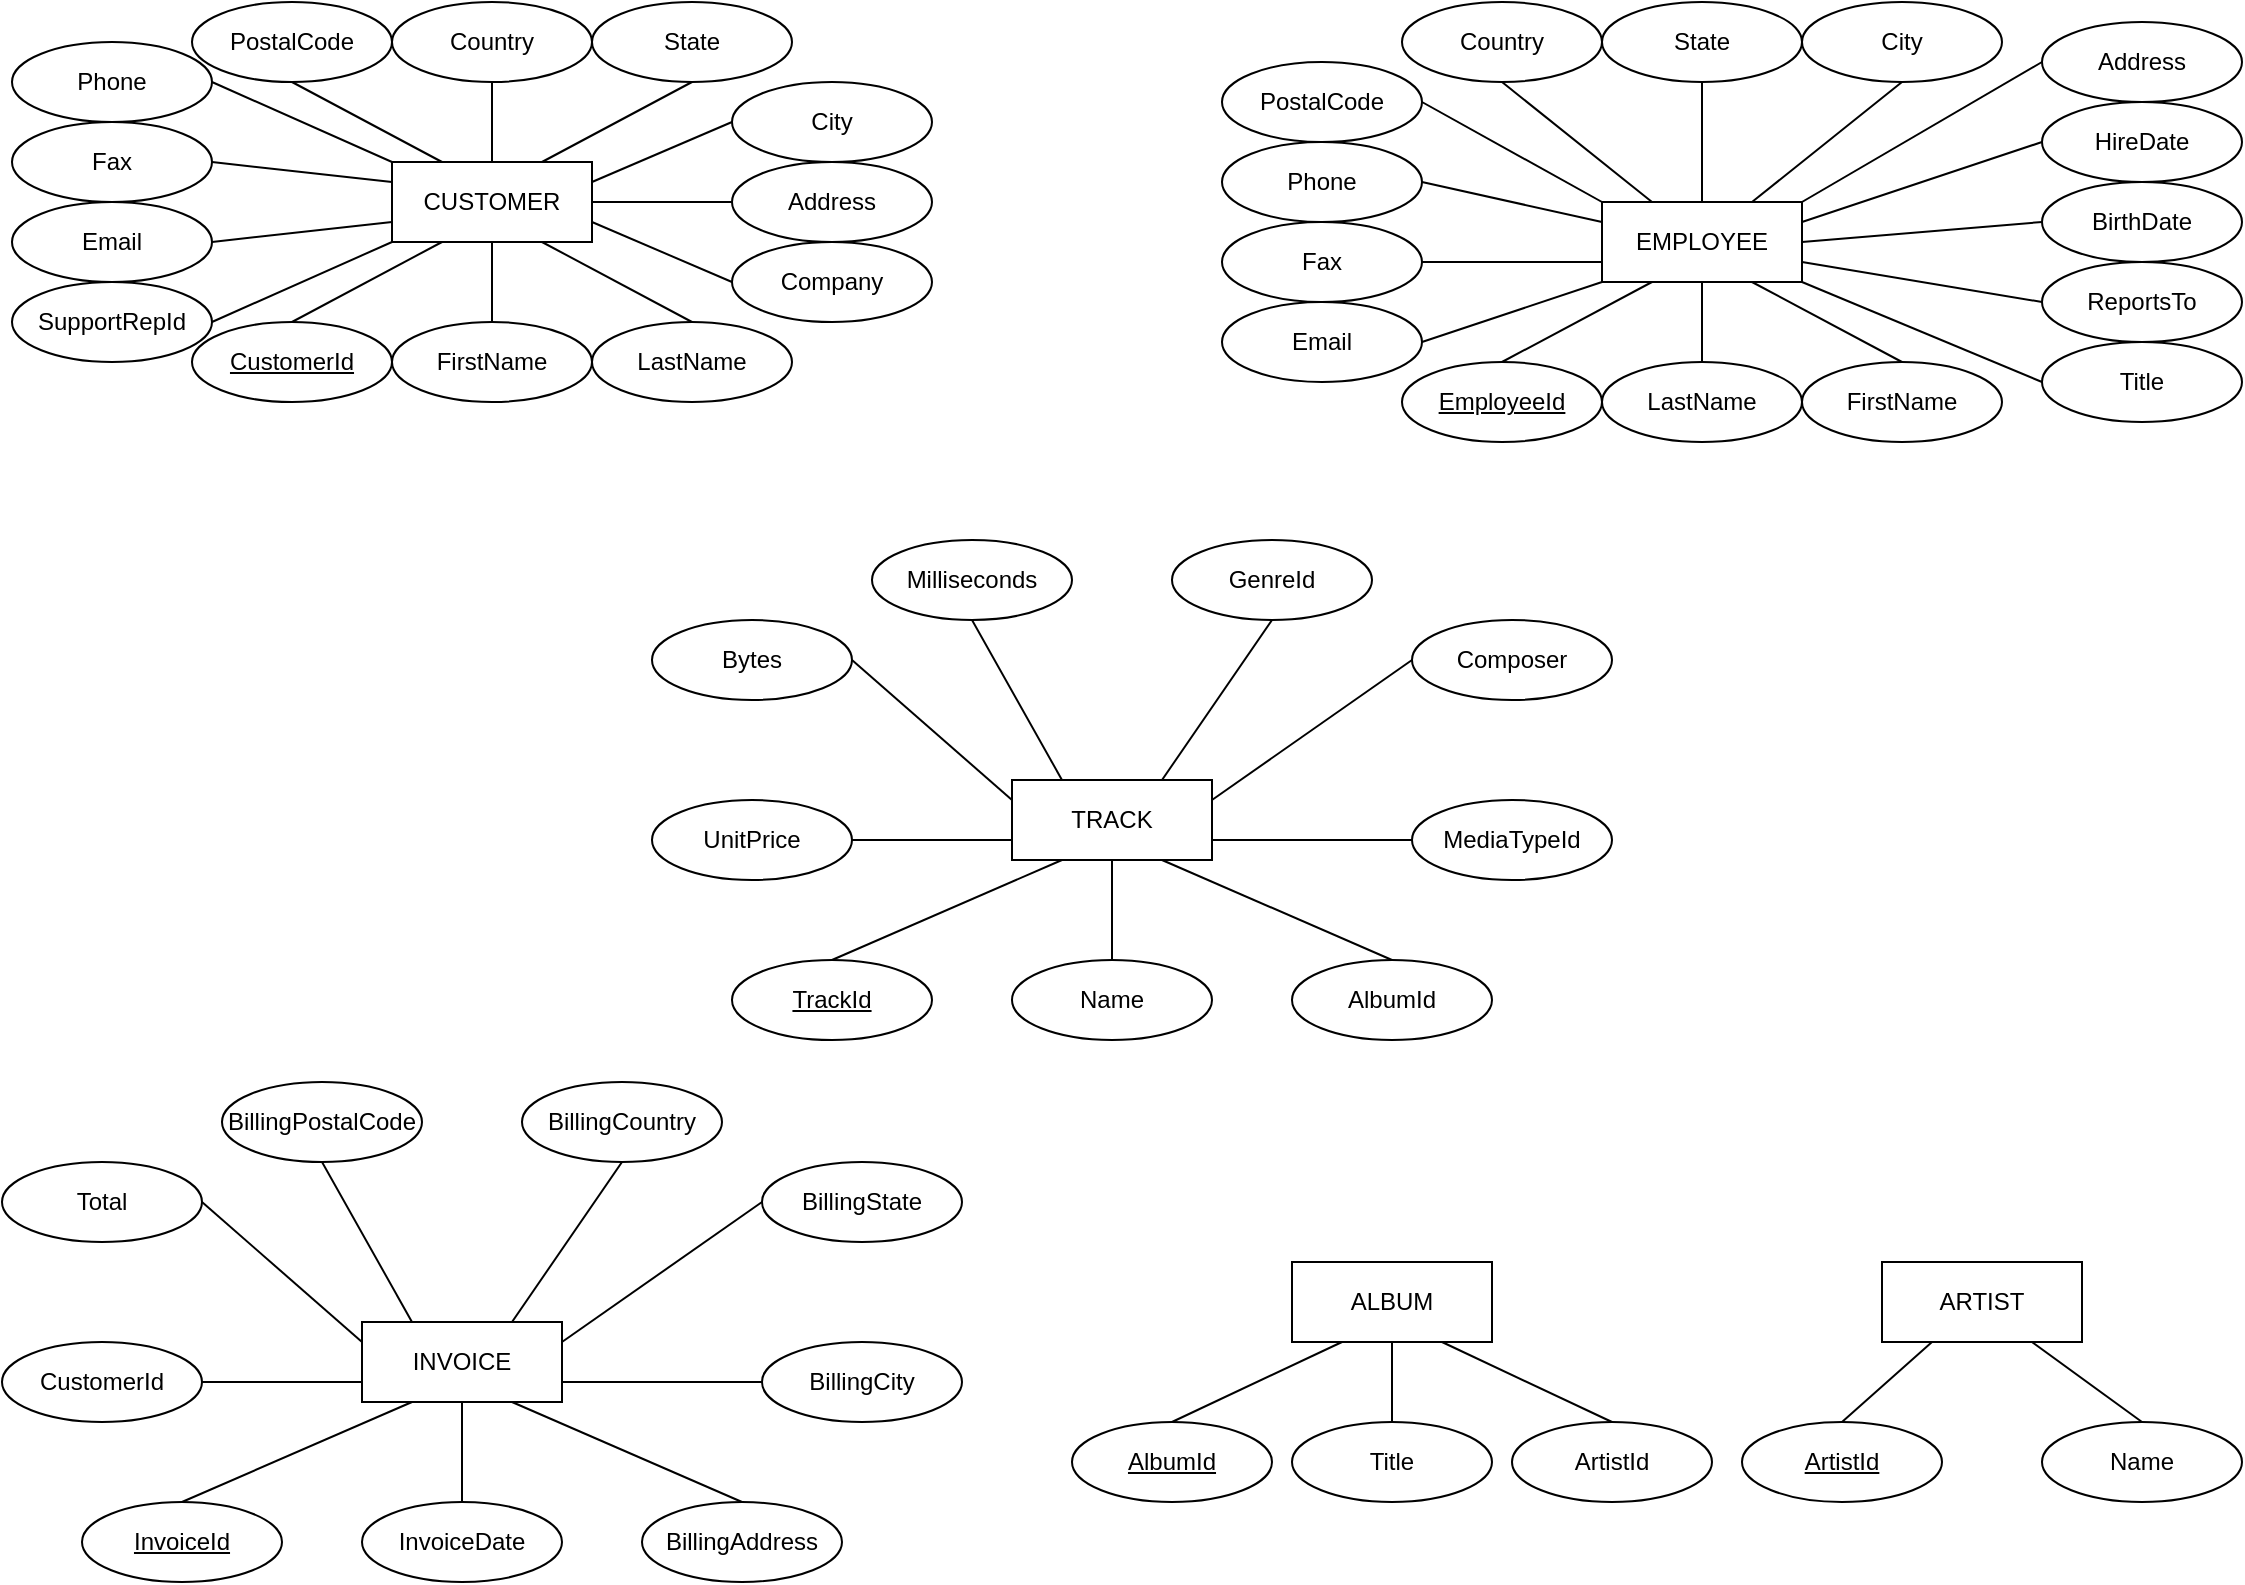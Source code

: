 <mxfile version="26.0.9">
  <diagram name="第 1 页" id="H6SDxL65d7HfA8_Dshjm">
    <mxGraphModel dx="1434" dy="854" grid="1" gridSize="10" guides="1" tooltips="1" connect="1" arrows="1" fold="1" page="1" pageScale="1" pageWidth="1169" pageHeight="827" math="0" shadow="0">
      <root>
        <mxCell id="0" />
        <mxCell id="1" parent="0" />
        <mxCell id="Cuiy6yaqhkZlzU2exh9V-1" value="ARTIST" style="whiteSpace=wrap;html=1;align=center;" vertex="1" parent="1">
          <mxGeometry x="960" y="650" width="100" height="40" as="geometry" />
        </mxCell>
        <mxCell id="Cuiy6yaqhkZlzU2exh9V-3" value="&lt;u&gt;ArtistId&lt;/u&gt;" style="ellipse;whiteSpace=wrap;html=1;align=center;" vertex="1" parent="1">
          <mxGeometry x="890" y="730" width="100" height="40" as="geometry" />
        </mxCell>
        <mxCell id="Cuiy6yaqhkZlzU2exh9V-4" value="Name" style="ellipse;whiteSpace=wrap;html=1;align=center;" vertex="1" parent="1">
          <mxGeometry x="1040" y="730" width="100" height="40" as="geometry" />
        </mxCell>
        <mxCell id="Cuiy6yaqhkZlzU2exh9V-5" value="" style="endArrow=none;html=1;rounded=0;exitX=0.5;exitY=0;exitDx=0;exitDy=0;entryX=0.25;entryY=1;entryDx=0;entryDy=0;" edge="1" parent="1" source="Cuiy6yaqhkZlzU2exh9V-3" target="Cuiy6yaqhkZlzU2exh9V-1">
          <mxGeometry width="50" height="50" relative="1" as="geometry">
            <mxPoint x="1390" y="700" as="sourcePoint" />
            <mxPoint x="1440" y="650" as="targetPoint" />
          </mxGeometry>
        </mxCell>
        <mxCell id="Cuiy6yaqhkZlzU2exh9V-6" value="" style="endArrow=none;html=1;rounded=0;exitX=0.5;exitY=0;exitDx=0;exitDy=0;entryX=0.75;entryY=1;entryDx=0;entryDy=0;" edge="1" parent="1" source="Cuiy6yaqhkZlzU2exh9V-4" target="Cuiy6yaqhkZlzU2exh9V-1">
          <mxGeometry width="50" height="50" relative="1" as="geometry">
            <mxPoint x="950" y="740" as="sourcePoint" />
            <mxPoint x="1005" y="680" as="targetPoint" />
          </mxGeometry>
        </mxCell>
        <mxCell id="Cuiy6yaqhkZlzU2exh9V-7" value="ALBUM" style="whiteSpace=wrap;html=1;align=center;" vertex="1" parent="1">
          <mxGeometry x="665" y="650" width="100" height="40" as="geometry" />
        </mxCell>
        <mxCell id="Cuiy6yaqhkZlzU2exh9V-8" value="&lt;u&gt;AlbumId&lt;/u&gt;" style="ellipse;whiteSpace=wrap;html=1;align=center;" vertex="1" parent="1">
          <mxGeometry x="555" y="730" width="100" height="40" as="geometry" />
        </mxCell>
        <mxCell id="Cuiy6yaqhkZlzU2exh9V-9" value="Title" style="ellipse;whiteSpace=wrap;html=1;align=center;" vertex="1" parent="1">
          <mxGeometry x="665" y="730" width="100" height="40" as="geometry" />
        </mxCell>
        <mxCell id="Cuiy6yaqhkZlzU2exh9V-10" value="" style="endArrow=none;html=1;rounded=0;exitX=0.5;exitY=0;exitDx=0;exitDy=0;entryX=0.25;entryY=1;entryDx=0;entryDy=0;" edge="1" parent="1" source="Cuiy6yaqhkZlzU2exh9V-8" target="Cuiy6yaqhkZlzU2exh9V-7">
          <mxGeometry width="50" height="50" relative="1" as="geometry">
            <mxPoint x="1095" y="700" as="sourcePoint" />
            <mxPoint x="1145" y="650" as="targetPoint" />
          </mxGeometry>
        </mxCell>
        <mxCell id="Cuiy6yaqhkZlzU2exh9V-11" value="" style="endArrow=none;html=1;rounded=0;exitX=0.5;exitY=0;exitDx=0;exitDy=0;entryX=0.5;entryY=1;entryDx=0;entryDy=0;" edge="1" parent="1" source="Cuiy6yaqhkZlzU2exh9V-9" target="Cuiy6yaqhkZlzU2exh9V-7">
          <mxGeometry width="50" height="50" relative="1" as="geometry">
            <mxPoint x="655" y="740" as="sourcePoint" />
            <mxPoint x="710" y="680" as="targetPoint" />
          </mxGeometry>
        </mxCell>
        <mxCell id="Cuiy6yaqhkZlzU2exh9V-12" value="ArtistId" style="ellipse;whiteSpace=wrap;html=1;align=center;" vertex="1" parent="1">
          <mxGeometry x="775" y="730" width="100" height="40" as="geometry" />
        </mxCell>
        <mxCell id="Cuiy6yaqhkZlzU2exh9V-13" value="" style="endArrow=none;html=1;rounded=0;exitX=0.5;exitY=0;exitDx=0;exitDy=0;entryX=0.75;entryY=1;entryDx=0;entryDy=0;" edge="1" parent="1" source="Cuiy6yaqhkZlzU2exh9V-12" target="Cuiy6yaqhkZlzU2exh9V-7">
          <mxGeometry width="50" height="50" relative="1" as="geometry">
            <mxPoint x="575" y="740" as="sourcePoint" />
            <mxPoint x="700" y="700" as="targetPoint" />
          </mxGeometry>
        </mxCell>
        <mxCell id="Cuiy6yaqhkZlzU2exh9V-14" value="TRACK" style="whiteSpace=wrap;html=1;align=center;" vertex="1" parent="1">
          <mxGeometry x="525" y="409" width="100" height="40" as="geometry" />
        </mxCell>
        <mxCell id="Cuiy6yaqhkZlzU2exh9V-15" value="&lt;u&gt;TrackId&lt;/u&gt;" style="ellipse;whiteSpace=wrap;html=1;align=center;" vertex="1" parent="1">
          <mxGeometry x="385" y="499" width="100" height="40" as="geometry" />
        </mxCell>
        <mxCell id="Cuiy6yaqhkZlzU2exh9V-16" value="Name" style="ellipse;whiteSpace=wrap;html=1;align=center;" vertex="1" parent="1">
          <mxGeometry x="525" y="499" width="100" height="40" as="geometry" />
        </mxCell>
        <mxCell id="Cuiy6yaqhkZlzU2exh9V-17" value="" style="endArrow=none;html=1;rounded=0;exitX=0.5;exitY=0;exitDx=0;exitDy=0;entryX=0.25;entryY=1;entryDx=0;entryDy=0;" edge="1" parent="1" source="Cuiy6yaqhkZlzU2exh9V-15" target="Cuiy6yaqhkZlzU2exh9V-14">
          <mxGeometry width="50" height="50" relative="1" as="geometry">
            <mxPoint x="745" y="469" as="sourcePoint" />
            <mxPoint x="795" y="419" as="targetPoint" />
          </mxGeometry>
        </mxCell>
        <mxCell id="Cuiy6yaqhkZlzU2exh9V-18" value="" style="endArrow=none;html=1;rounded=0;exitX=0.5;exitY=0;exitDx=0;exitDy=0;entryX=0.5;entryY=1;entryDx=0;entryDy=0;" edge="1" parent="1" source="Cuiy6yaqhkZlzU2exh9V-16" target="Cuiy6yaqhkZlzU2exh9V-14">
          <mxGeometry width="50" height="50" relative="1" as="geometry">
            <mxPoint x="305" y="509" as="sourcePoint" />
            <mxPoint x="360" y="449" as="targetPoint" />
          </mxGeometry>
        </mxCell>
        <mxCell id="Cuiy6yaqhkZlzU2exh9V-19" value="AlbumId" style="ellipse;whiteSpace=wrap;html=1;align=center;" vertex="1" parent="1">
          <mxGeometry x="665" y="499" width="100" height="40" as="geometry" />
        </mxCell>
        <mxCell id="Cuiy6yaqhkZlzU2exh9V-20" value="" style="endArrow=none;html=1;rounded=0;exitX=0.5;exitY=0;exitDx=0;exitDy=0;entryX=0.75;entryY=1;entryDx=0;entryDy=0;" edge="1" parent="1" source="Cuiy6yaqhkZlzU2exh9V-19" target="Cuiy6yaqhkZlzU2exh9V-14">
          <mxGeometry width="50" height="50" relative="1" as="geometry">
            <mxPoint x="225" y="509" as="sourcePoint" />
            <mxPoint x="350" y="469" as="targetPoint" />
          </mxGeometry>
        </mxCell>
        <mxCell id="Cuiy6yaqhkZlzU2exh9V-21" value="MediaTypeId" style="ellipse;whiteSpace=wrap;html=1;align=center;" vertex="1" parent="1">
          <mxGeometry x="725" y="419" width="100" height="40" as="geometry" />
        </mxCell>
        <mxCell id="Cuiy6yaqhkZlzU2exh9V-22" value="GenreId" style="ellipse;whiteSpace=wrap;html=1;align=center;" vertex="1" parent="1">
          <mxGeometry x="605" y="289" width="100" height="40" as="geometry" />
        </mxCell>
        <mxCell id="Cuiy6yaqhkZlzU2exh9V-23" value="Composer" style="ellipse;whiteSpace=wrap;html=1;align=center;" vertex="1" parent="1">
          <mxGeometry x="725" y="329" width="100" height="40" as="geometry" />
        </mxCell>
        <mxCell id="Cuiy6yaqhkZlzU2exh9V-24" value="Milliseconds" style="ellipse;whiteSpace=wrap;html=1;align=center;" vertex="1" parent="1">
          <mxGeometry x="455" y="289" width="100" height="40" as="geometry" />
        </mxCell>
        <mxCell id="Cuiy6yaqhkZlzU2exh9V-25" value="Bytes" style="ellipse;whiteSpace=wrap;html=1;align=center;" vertex="1" parent="1">
          <mxGeometry x="345" y="329" width="100" height="40" as="geometry" />
        </mxCell>
        <mxCell id="Cuiy6yaqhkZlzU2exh9V-26" value="UnitPrice" style="ellipse;whiteSpace=wrap;html=1;align=center;" vertex="1" parent="1">
          <mxGeometry x="345" y="419" width="100" height="40" as="geometry" />
        </mxCell>
        <mxCell id="Cuiy6yaqhkZlzU2exh9V-27" value="" style="endArrow=none;html=1;rounded=0;exitX=1;exitY=0.5;exitDx=0;exitDy=0;entryX=0;entryY=0.75;entryDx=0;entryDy=0;" edge="1" parent="1" source="Cuiy6yaqhkZlzU2exh9V-26" target="Cuiy6yaqhkZlzU2exh9V-14">
          <mxGeometry width="50" height="50" relative="1" as="geometry">
            <mxPoint x="445" y="509" as="sourcePoint" />
            <mxPoint x="560" y="459" as="targetPoint" />
          </mxGeometry>
        </mxCell>
        <mxCell id="Cuiy6yaqhkZlzU2exh9V-28" value="" style="endArrow=none;html=1;rounded=0;exitX=0;exitY=0.25;exitDx=0;exitDy=0;entryX=1;entryY=0.5;entryDx=0;entryDy=0;" edge="1" parent="1" source="Cuiy6yaqhkZlzU2exh9V-14" target="Cuiy6yaqhkZlzU2exh9V-25">
          <mxGeometry width="50" height="50" relative="1" as="geometry">
            <mxPoint x="455" y="519" as="sourcePoint" />
            <mxPoint x="570" y="469" as="targetPoint" />
          </mxGeometry>
        </mxCell>
        <mxCell id="Cuiy6yaqhkZlzU2exh9V-29" value="" style="endArrow=none;html=1;rounded=0;exitX=0.25;exitY=0;exitDx=0;exitDy=0;entryX=0.5;entryY=1;entryDx=0;entryDy=0;" edge="1" parent="1" source="Cuiy6yaqhkZlzU2exh9V-14" target="Cuiy6yaqhkZlzU2exh9V-24">
          <mxGeometry width="50" height="50" relative="1" as="geometry">
            <mxPoint x="465" y="529" as="sourcePoint" />
            <mxPoint x="580" y="479" as="targetPoint" />
          </mxGeometry>
        </mxCell>
        <mxCell id="Cuiy6yaqhkZlzU2exh9V-30" value="" style="endArrow=none;html=1;rounded=0;entryX=0.5;entryY=1;entryDx=0;entryDy=0;exitX=0.75;exitY=0;exitDx=0;exitDy=0;" edge="1" parent="1" source="Cuiy6yaqhkZlzU2exh9V-14" target="Cuiy6yaqhkZlzU2exh9V-22">
          <mxGeometry width="50" height="50" relative="1" as="geometry">
            <mxPoint x="475" y="539" as="sourcePoint" />
            <mxPoint x="590" y="489" as="targetPoint" />
          </mxGeometry>
        </mxCell>
        <mxCell id="Cuiy6yaqhkZlzU2exh9V-31" value="" style="endArrow=none;html=1;rounded=0;exitX=1;exitY=0.25;exitDx=0;exitDy=0;entryX=0;entryY=0.5;entryDx=0;entryDy=0;" edge="1" parent="1" source="Cuiy6yaqhkZlzU2exh9V-14" target="Cuiy6yaqhkZlzU2exh9V-23">
          <mxGeometry width="50" height="50" relative="1" as="geometry">
            <mxPoint x="485" y="549" as="sourcePoint" />
            <mxPoint x="600" y="499" as="targetPoint" />
          </mxGeometry>
        </mxCell>
        <mxCell id="Cuiy6yaqhkZlzU2exh9V-32" value="" style="endArrow=none;html=1;rounded=0;exitX=1;exitY=0.75;exitDx=0;exitDy=0;entryX=0;entryY=0.5;entryDx=0;entryDy=0;" edge="1" parent="1" source="Cuiy6yaqhkZlzU2exh9V-14" target="Cuiy6yaqhkZlzU2exh9V-21">
          <mxGeometry width="50" height="50" relative="1" as="geometry">
            <mxPoint x="495" y="559" as="sourcePoint" />
            <mxPoint x="610" y="509" as="targetPoint" />
          </mxGeometry>
        </mxCell>
        <mxCell id="Cuiy6yaqhkZlzU2exh9V-33" value="CUSTOMER" style="whiteSpace=wrap;html=1;align=center;" vertex="1" parent="1">
          <mxGeometry x="215" y="100" width="100" height="40" as="geometry" />
        </mxCell>
        <mxCell id="Cuiy6yaqhkZlzU2exh9V-34" value="&lt;u&gt;CustomerId&lt;/u&gt;" style="ellipse;whiteSpace=wrap;html=1;align=center;" vertex="1" parent="1">
          <mxGeometry x="115" y="180" width="100" height="40" as="geometry" />
        </mxCell>
        <mxCell id="Cuiy6yaqhkZlzU2exh9V-35" value="FirstName" style="ellipse;whiteSpace=wrap;html=1;align=center;" vertex="1" parent="1">
          <mxGeometry x="215" y="180" width="100" height="40" as="geometry" />
        </mxCell>
        <mxCell id="Cuiy6yaqhkZlzU2exh9V-36" value="" style="endArrow=none;html=1;rounded=0;exitX=0.5;exitY=0;exitDx=0;exitDy=0;entryX=0.25;entryY=1;entryDx=0;entryDy=0;" edge="1" parent="1" source="Cuiy6yaqhkZlzU2exh9V-34" target="Cuiy6yaqhkZlzU2exh9V-33">
          <mxGeometry width="50" height="50" relative="1" as="geometry">
            <mxPoint x="435" y="160" as="sourcePoint" />
            <mxPoint x="485" y="110" as="targetPoint" />
          </mxGeometry>
        </mxCell>
        <mxCell id="Cuiy6yaqhkZlzU2exh9V-37" value="" style="endArrow=none;html=1;rounded=0;exitX=0.5;exitY=0;exitDx=0;exitDy=0;entryX=0.5;entryY=1;entryDx=0;entryDy=0;" edge="1" parent="1" source="Cuiy6yaqhkZlzU2exh9V-35" target="Cuiy6yaqhkZlzU2exh9V-33">
          <mxGeometry width="50" height="50" relative="1" as="geometry">
            <mxPoint x="-5" y="200" as="sourcePoint" />
            <mxPoint x="50" y="140" as="targetPoint" />
          </mxGeometry>
        </mxCell>
        <mxCell id="Cuiy6yaqhkZlzU2exh9V-38" value="LastName" style="ellipse;whiteSpace=wrap;html=1;align=center;" vertex="1" parent="1">
          <mxGeometry x="315" y="180" width="100" height="40" as="geometry" />
        </mxCell>
        <mxCell id="Cuiy6yaqhkZlzU2exh9V-39" value="" style="endArrow=none;html=1;rounded=0;exitX=0.5;exitY=0;exitDx=0;exitDy=0;entryX=0.75;entryY=1;entryDx=0;entryDy=0;" edge="1" parent="1" source="Cuiy6yaqhkZlzU2exh9V-38" target="Cuiy6yaqhkZlzU2exh9V-33">
          <mxGeometry width="50" height="50" relative="1" as="geometry">
            <mxPoint x="-85" y="200" as="sourcePoint" />
            <mxPoint x="40" y="160" as="targetPoint" />
          </mxGeometry>
        </mxCell>
        <mxCell id="Cuiy6yaqhkZlzU2exh9V-40" value="Company" style="ellipse;whiteSpace=wrap;html=1;align=center;" vertex="1" parent="1">
          <mxGeometry x="385" y="140" width="100" height="40" as="geometry" />
        </mxCell>
        <mxCell id="Cuiy6yaqhkZlzU2exh9V-41" value="City" style="ellipse;whiteSpace=wrap;html=1;align=center;" vertex="1" parent="1">
          <mxGeometry x="385" y="60" width="100" height="40" as="geometry" />
        </mxCell>
        <mxCell id="Cuiy6yaqhkZlzU2exh9V-42" value="Address" style="ellipse;whiteSpace=wrap;html=1;align=center;" vertex="1" parent="1">
          <mxGeometry x="385" y="100" width="100" height="40" as="geometry" />
        </mxCell>
        <mxCell id="Cuiy6yaqhkZlzU2exh9V-43" value="State" style="ellipse;whiteSpace=wrap;html=1;align=center;" vertex="1" parent="1">
          <mxGeometry x="315" y="20" width="100" height="40" as="geometry" />
        </mxCell>
        <mxCell id="Cuiy6yaqhkZlzU2exh9V-44" value="Country" style="ellipse;whiteSpace=wrap;html=1;align=center;" vertex="1" parent="1">
          <mxGeometry x="215" y="20" width="100" height="40" as="geometry" />
        </mxCell>
        <mxCell id="Cuiy6yaqhkZlzU2exh9V-45" value="PostalCode" style="ellipse;whiteSpace=wrap;html=1;align=center;" vertex="1" parent="1">
          <mxGeometry x="115" y="20" width="100" height="40" as="geometry" />
        </mxCell>
        <mxCell id="Cuiy6yaqhkZlzU2exh9V-46" value="" style="endArrow=none;html=1;rounded=0;exitX=0.5;exitY=1;exitDx=0;exitDy=0;entryX=0.25;entryY=0;entryDx=0;entryDy=0;" edge="1" parent="1" source="Cuiy6yaqhkZlzU2exh9V-45" target="Cuiy6yaqhkZlzU2exh9V-33">
          <mxGeometry width="50" height="50" relative="1" as="geometry">
            <mxPoint x="135" y="200" as="sourcePoint" />
            <mxPoint x="250" y="150" as="targetPoint" />
          </mxGeometry>
        </mxCell>
        <mxCell id="Cuiy6yaqhkZlzU2exh9V-47" value="" style="endArrow=none;html=1;rounded=0;exitX=0.5;exitY=0;exitDx=0;exitDy=0;entryX=0.5;entryY=1;entryDx=0;entryDy=0;" edge="1" parent="1" source="Cuiy6yaqhkZlzU2exh9V-33" target="Cuiy6yaqhkZlzU2exh9V-44">
          <mxGeometry width="50" height="50" relative="1" as="geometry">
            <mxPoint x="145" y="210" as="sourcePoint" />
            <mxPoint x="260" y="160" as="targetPoint" />
          </mxGeometry>
        </mxCell>
        <mxCell id="Cuiy6yaqhkZlzU2exh9V-48" value="" style="endArrow=none;html=1;rounded=0;exitX=0.75;exitY=0;exitDx=0;exitDy=0;entryX=0.5;entryY=1;entryDx=0;entryDy=0;" edge="1" parent="1" source="Cuiy6yaqhkZlzU2exh9V-33" target="Cuiy6yaqhkZlzU2exh9V-43">
          <mxGeometry width="50" height="50" relative="1" as="geometry">
            <mxPoint x="155" y="220" as="sourcePoint" />
            <mxPoint x="270" y="170" as="targetPoint" />
          </mxGeometry>
        </mxCell>
        <mxCell id="Cuiy6yaqhkZlzU2exh9V-49" value="" style="endArrow=none;html=1;rounded=0;entryX=0;entryY=0.5;entryDx=0;entryDy=0;exitX=1;exitY=0.25;exitDx=0;exitDy=0;" edge="1" parent="1" source="Cuiy6yaqhkZlzU2exh9V-33" target="Cuiy6yaqhkZlzU2exh9V-41">
          <mxGeometry width="50" height="50" relative="1" as="geometry">
            <mxPoint x="295" y="90" as="sourcePoint" />
            <mxPoint x="280" y="180" as="targetPoint" />
          </mxGeometry>
        </mxCell>
        <mxCell id="Cuiy6yaqhkZlzU2exh9V-50" value="" style="endArrow=none;html=1;rounded=0;exitX=1;exitY=0.5;exitDx=0;exitDy=0;entryX=0;entryY=0.5;entryDx=0;entryDy=0;" edge="1" parent="1" source="Cuiy6yaqhkZlzU2exh9V-33" target="Cuiy6yaqhkZlzU2exh9V-42">
          <mxGeometry width="50" height="50" relative="1" as="geometry">
            <mxPoint x="175" y="240" as="sourcePoint" />
            <mxPoint x="290" y="190" as="targetPoint" />
          </mxGeometry>
        </mxCell>
        <mxCell id="Cuiy6yaqhkZlzU2exh9V-51" value="" style="endArrow=none;html=1;rounded=0;exitX=1;exitY=0.75;exitDx=0;exitDy=0;entryX=0;entryY=0.5;entryDx=0;entryDy=0;" edge="1" parent="1" source="Cuiy6yaqhkZlzU2exh9V-33" target="Cuiy6yaqhkZlzU2exh9V-40">
          <mxGeometry width="50" height="50" relative="1" as="geometry">
            <mxPoint x="185" y="250" as="sourcePoint" />
            <mxPoint x="300" y="200" as="targetPoint" />
          </mxGeometry>
        </mxCell>
        <mxCell id="Cuiy6yaqhkZlzU2exh9V-52" value="Email" style="ellipse;whiteSpace=wrap;html=1;align=center;" vertex="1" parent="1">
          <mxGeometry x="25" y="120" width="100" height="40" as="geometry" />
        </mxCell>
        <mxCell id="Cuiy6yaqhkZlzU2exh9V-53" value="Phone" style="ellipse;whiteSpace=wrap;html=1;align=center;" vertex="1" parent="1">
          <mxGeometry x="25" y="40" width="100" height="40" as="geometry" />
        </mxCell>
        <mxCell id="Cuiy6yaqhkZlzU2exh9V-54" value="Fax" style="ellipse;whiteSpace=wrap;html=1;align=center;" vertex="1" parent="1">
          <mxGeometry x="25" y="80" width="100" height="40" as="geometry" />
        </mxCell>
        <mxCell id="Cuiy6yaqhkZlzU2exh9V-55" value="SupportRepId" style="ellipse;whiteSpace=wrap;html=1;align=center;" vertex="1" parent="1">
          <mxGeometry x="25" y="160" width="100" height="40" as="geometry" />
        </mxCell>
        <mxCell id="Cuiy6yaqhkZlzU2exh9V-56" value="" style="endArrow=none;html=1;rounded=0;exitX=1;exitY=0.5;exitDx=0;exitDy=0;entryX=0;entryY=0;entryDx=0;entryDy=0;" edge="1" parent="1" source="Cuiy6yaqhkZlzU2exh9V-53" target="Cuiy6yaqhkZlzU2exh9V-33">
          <mxGeometry width="50" height="50" relative="1" as="geometry">
            <mxPoint x="175" y="70" as="sourcePoint" />
            <mxPoint x="215" y="100" as="targetPoint" />
          </mxGeometry>
        </mxCell>
        <mxCell id="Cuiy6yaqhkZlzU2exh9V-57" value="" style="endArrow=none;html=1;rounded=0;exitX=1;exitY=0.5;exitDx=0;exitDy=0;entryX=0;entryY=0.25;entryDx=0;entryDy=0;" edge="1" parent="1" source="Cuiy6yaqhkZlzU2exh9V-54" target="Cuiy6yaqhkZlzU2exh9V-33">
          <mxGeometry width="50" height="50" relative="1" as="geometry">
            <mxPoint x="185" y="80" as="sourcePoint" />
            <mxPoint x="260" y="120" as="targetPoint" />
          </mxGeometry>
        </mxCell>
        <mxCell id="Cuiy6yaqhkZlzU2exh9V-58" value="" style="endArrow=none;html=1;rounded=0;exitX=1;exitY=0.5;exitDx=0;exitDy=0;entryX=0;entryY=0.75;entryDx=0;entryDy=0;" edge="1" parent="1" source="Cuiy6yaqhkZlzU2exh9V-52" target="Cuiy6yaqhkZlzU2exh9V-33">
          <mxGeometry width="50" height="50" relative="1" as="geometry">
            <mxPoint x="195" y="90" as="sourcePoint" />
            <mxPoint x="270" y="130" as="targetPoint" />
          </mxGeometry>
        </mxCell>
        <mxCell id="Cuiy6yaqhkZlzU2exh9V-59" value="" style="endArrow=none;html=1;rounded=0;exitX=1;exitY=0.5;exitDx=0;exitDy=0;entryX=0;entryY=1;entryDx=0;entryDy=0;" edge="1" parent="1" source="Cuiy6yaqhkZlzU2exh9V-55" target="Cuiy6yaqhkZlzU2exh9V-33">
          <mxGeometry width="50" height="50" relative="1" as="geometry">
            <mxPoint x="205" y="100" as="sourcePoint" />
            <mxPoint x="280" y="140" as="targetPoint" />
          </mxGeometry>
        </mxCell>
        <mxCell id="Cuiy6yaqhkZlzU2exh9V-60" value="EMPLOYEE" style="whiteSpace=wrap;html=1;align=center;" vertex="1" parent="1">
          <mxGeometry x="820" y="120" width="100" height="40" as="geometry" />
        </mxCell>
        <mxCell id="Cuiy6yaqhkZlzU2exh9V-61" value="&lt;u&gt;EmployeeId&lt;/u&gt;" style="ellipse;whiteSpace=wrap;html=1;align=center;" vertex="1" parent="1">
          <mxGeometry x="720" y="200" width="100" height="40" as="geometry" />
        </mxCell>
        <mxCell id="Cuiy6yaqhkZlzU2exh9V-62" value="LastName" style="ellipse;whiteSpace=wrap;html=1;align=center;" vertex="1" parent="1">
          <mxGeometry x="820" y="200" width="100" height="40" as="geometry" />
        </mxCell>
        <mxCell id="Cuiy6yaqhkZlzU2exh9V-63" value="" style="endArrow=none;html=1;rounded=0;exitX=0.5;exitY=0;exitDx=0;exitDy=0;entryX=0.25;entryY=1;entryDx=0;entryDy=0;" edge="1" parent="1" source="Cuiy6yaqhkZlzU2exh9V-61" target="Cuiy6yaqhkZlzU2exh9V-60">
          <mxGeometry width="50" height="50" relative="1" as="geometry">
            <mxPoint x="1040" y="180" as="sourcePoint" />
            <mxPoint x="1090" y="130" as="targetPoint" />
          </mxGeometry>
        </mxCell>
        <mxCell id="Cuiy6yaqhkZlzU2exh9V-64" value="" style="endArrow=none;html=1;rounded=0;exitX=0.5;exitY=0;exitDx=0;exitDy=0;entryX=0.5;entryY=1;entryDx=0;entryDy=0;" edge="1" parent="1" source="Cuiy6yaqhkZlzU2exh9V-62" target="Cuiy6yaqhkZlzU2exh9V-60">
          <mxGeometry width="50" height="50" relative="1" as="geometry">
            <mxPoint x="600" y="220" as="sourcePoint" />
            <mxPoint x="655" y="160" as="targetPoint" />
          </mxGeometry>
        </mxCell>
        <mxCell id="Cuiy6yaqhkZlzU2exh9V-65" value="FirstName" style="ellipse;whiteSpace=wrap;html=1;align=center;" vertex="1" parent="1">
          <mxGeometry x="920" y="200" width="100" height="40" as="geometry" />
        </mxCell>
        <mxCell id="Cuiy6yaqhkZlzU2exh9V-66" value="" style="endArrow=none;html=1;rounded=0;exitX=0.5;exitY=0;exitDx=0;exitDy=0;entryX=0.75;entryY=1;entryDx=0;entryDy=0;" edge="1" parent="1" source="Cuiy6yaqhkZlzU2exh9V-65" target="Cuiy6yaqhkZlzU2exh9V-60">
          <mxGeometry width="50" height="50" relative="1" as="geometry">
            <mxPoint x="520" y="220" as="sourcePoint" />
            <mxPoint x="645" y="180" as="targetPoint" />
          </mxGeometry>
        </mxCell>
        <mxCell id="Cuiy6yaqhkZlzU2exh9V-67" value="Title" style="ellipse;whiteSpace=wrap;html=1;align=center;" vertex="1" parent="1">
          <mxGeometry x="1040" y="190" width="100" height="40" as="geometry" />
        </mxCell>
        <mxCell id="Cuiy6yaqhkZlzU2exh9V-68" value="BirthDate" style="ellipse;whiteSpace=wrap;html=1;align=center;" vertex="1" parent="1">
          <mxGeometry x="1040" y="110" width="100" height="40" as="geometry" />
        </mxCell>
        <mxCell id="Cuiy6yaqhkZlzU2exh9V-69" value="ReportsTo" style="ellipse;whiteSpace=wrap;html=1;align=center;" vertex="1" parent="1">
          <mxGeometry x="1040" y="150" width="100" height="40" as="geometry" />
        </mxCell>
        <mxCell id="Cuiy6yaqhkZlzU2exh9V-70" value="HireDate" style="ellipse;whiteSpace=wrap;html=1;align=center;" vertex="1" parent="1">
          <mxGeometry x="1040" y="70" width="100" height="40" as="geometry" />
        </mxCell>
        <mxCell id="Cuiy6yaqhkZlzU2exh9V-71" value="Address" style="ellipse;whiteSpace=wrap;html=1;align=center;" vertex="1" parent="1">
          <mxGeometry x="1040" y="30" width="100" height="40" as="geometry" />
        </mxCell>
        <mxCell id="Cuiy6yaqhkZlzU2exh9V-72" value="City" style="ellipse;whiteSpace=wrap;html=1;align=center;" vertex="1" parent="1">
          <mxGeometry x="920" y="20" width="100" height="40" as="geometry" />
        </mxCell>
        <mxCell id="Cuiy6yaqhkZlzU2exh9V-73" value="" style="endArrow=none;html=1;rounded=0;exitX=0.5;exitY=1;exitDx=0;exitDy=0;entryX=0.75;entryY=0;entryDx=0;entryDy=0;" edge="1" parent="1" source="Cuiy6yaqhkZlzU2exh9V-72" target="Cuiy6yaqhkZlzU2exh9V-60">
          <mxGeometry width="50" height="50" relative="1" as="geometry">
            <mxPoint x="740" y="220" as="sourcePoint" />
            <mxPoint x="855" y="170" as="targetPoint" />
          </mxGeometry>
        </mxCell>
        <mxCell id="Cuiy6yaqhkZlzU2exh9V-74" value="" style="endArrow=none;html=1;rounded=0;exitX=1;exitY=0;exitDx=0;exitDy=0;entryX=0;entryY=0.5;entryDx=0;entryDy=0;" edge="1" parent="1" source="Cuiy6yaqhkZlzU2exh9V-60" target="Cuiy6yaqhkZlzU2exh9V-71">
          <mxGeometry width="50" height="50" relative="1" as="geometry">
            <mxPoint x="750" y="230" as="sourcePoint" />
            <mxPoint x="865" y="180" as="targetPoint" />
          </mxGeometry>
        </mxCell>
        <mxCell id="Cuiy6yaqhkZlzU2exh9V-75" value="" style="endArrow=none;html=1;rounded=0;exitX=1;exitY=0.25;exitDx=0;exitDy=0;entryX=0;entryY=0.5;entryDx=0;entryDy=0;" edge="1" parent="1" source="Cuiy6yaqhkZlzU2exh9V-60" target="Cuiy6yaqhkZlzU2exh9V-70">
          <mxGeometry width="50" height="50" relative="1" as="geometry">
            <mxPoint x="760" y="240" as="sourcePoint" />
            <mxPoint x="875" y="190" as="targetPoint" />
          </mxGeometry>
        </mxCell>
        <mxCell id="Cuiy6yaqhkZlzU2exh9V-76" value="" style="endArrow=none;html=1;rounded=0;entryX=0;entryY=0.5;entryDx=0;entryDy=0;exitX=1;exitY=0.5;exitDx=0;exitDy=0;" edge="1" parent="1" source="Cuiy6yaqhkZlzU2exh9V-60" target="Cuiy6yaqhkZlzU2exh9V-68">
          <mxGeometry width="50" height="50" relative="1" as="geometry">
            <mxPoint x="900" y="110" as="sourcePoint" />
            <mxPoint x="885" y="200" as="targetPoint" />
          </mxGeometry>
        </mxCell>
        <mxCell id="Cuiy6yaqhkZlzU2exh9V-77" value="" style="endArrow=none;html=1;rounded=0;exitX=1;exitY=0.75;exitDx=0;exitDy=0;entryX=0;entryY=0.5;entryDx=0;entryDy=0;" edge="1" parent="1" source="Cuiy6yaqhkZlzU2exh9V-60" target="Cuiy6yaqhkZlzU2exh9V-69">
          <mxGeometry width="50" height="50" relative="1" as="geometry">
            <mxPoint x="780" y="260" as="sourcePoint" />
            <mxPoint x="895" y="210" as="targetPoint" />
          </mxGeometry>
        </mxCell>
        <mxCell id="Cuiy6yaqhkZlzU2exh9V-78" value="" style="endArrow=none;html=1;rounded=0;exitX=1;exitY=1;exitDx=0;exitDy=0;entryX=0;entryY=0.5;entryDx=0;entryDy=0;" edge="1" parent="1" source="Cuiy6yaqhkZlzU2exh9V-60" target="Cuiy6yaqhkZlzU2exh9V-67">
          <mxGeometry width="50" height="50" relative="1" as="geometry">
            <mxPoint x="790" y="270" as="sourcePoint" />
            <mxPoint x="905" y="220" as="targetPoint" />
          </mxGeometry>
        </mxCell>
        <mxCell id="Cuiy6yaqhkZlzU2exh9V-79" value="PostalCode" style="ellipse;whiteSpace=wrap;html=1;align=center;" vertex="1" parent="1">
          <mxGeometry x="630" y="50" width="100" height="40" as="geometry" />
        </mxCell>
        <mxCell id="Cuiy6yaqhkZlzU2exh9V-80" value="State" style="ellipse;whiteSpace=wrap;html=1;align=center;" vertex="1" parent="1">
          <mxGeometry x="820" y="20" width="100" height="40" as="geometry" />
        </mxCell>
        <mxCell id="Cuiy6yaqhkZlzU2exh9V-81" value="Country" style="ellipse;whiteSpace=wrap;html=1;align=center;" vertex="1" parent="1">
          <mxGeometry x="720" y="20" width="100" height="40" as="geometry" />
        </mxCell>
        <mxCell id="Cuiy6yaqhkZlzU2exh9V-82" value="Phone" style="ellipse;whiteSpace=wrap;html=1;align=center;" vertex="1" parent="1">
          <mxGeometry x="630" y="90" width="100" height="40" as="geometry" />
        </mxCell>
        <mxCell id="Cuiy6yaqhkZlzU2exh9V-83" value="" style="endArrow=none;html=1;rounded=0;exitX=0.5;exitY=1;exitDx=0;exitDy=0;entryX=0.5;entryY=0;entryDx=0;entryDy=0;" edge="1" parent="1" source="Cuiy6yaqhkZlzU2exh9V-80" target="Cuiy6yaqhkZlzU2exh9V-60">
          <mxGeometry width="50" height="50" relative="1" as="geometry">
            <mxPoint x="780" y="90" as="sourcePoint" />
            <mxPoint x="820" y="120" as="targetPoint" />
          </mxGeometry>
        </mxCell>
        <mxCell id="Cuiy6yaqhkZlzU2exh9V-84" value="" style="endArrow=none;html=1;rounded=0;exitX=0.5;exitY=1;exitDx=0;exitDy=0;entryX=0.25;entryY=0;entryDx=0;entryDy=0;" edge="1" parent="1" source="Cuiy6yaqhkZlzU2exh9V-81" target="Cuiy6yaqhkZlzU2exh9V-60">
          <mxGeometry width="50" height="50" relative="1" as="geometry">
            <mxPoint x="790" y="100" as="sourcePoint" />
            <mxPoint x="865" y="140" as="targetPoint" />
          </mxGeometry>
        </mxCell>
        <mxCell id="Cuiy6yaqhkZlzU2exh9V-85" value="" style="endArrow=none;html=1;rounded=0;exitX=1;exitY=0.5;exitDx=0;exitDy=0;entryX=0;entryY=0;entryDx=0;entryDy=0;" edge="1" parent="1" source="Cuiy6yaqhkZlzU2exh9V-79" target="Cuiy6yaqhkZlzU2exh9V-60">
          <mxGeometry width="50" height="50" relative="1" as="geometry">
            <mxPoint x="800" y="110" as="sourcePoint" />
            <mxPoint x="875" y="150" as="targetPoint" />
          </mxGeometry>
        </mxCell>
        <mxCell id="Cuiy6yaqhkZlzU2exh9V-86" value="" style="endArrow=none;html=1;rounded=0;exitX=1;exitY=0.5;exitDx=0;exitDy=0;entryX=0;entryY=0.25;entryDx=0;entryDy=0;" edge="1" parent="1" source="Cuiy6yaqhkZlzU2exh9V-82" target="Cuiy6yaqhkZlzU2exh9V-60">
          <mxGeometry width="50" height="50" relative="1" as="geometry">
            <mxPoint x="810" y="120" as="sourcePoint" />
            <mxPoint x="885" y="160" as="targetPoint" />
          </mxGeometry>
        </mxCell>
        <mxCell id="Cuiy6yaqhkZlzU2exh9V-87" value="Fax" style="ellipse;whiteSpace=wrap;html=1;align=center;" vertex="1" parent="1">
          <mxGeometry x="630" y="130" width="100" height="40" as="geometry" />
        </mxCell>
        <mxCell id="Cuiy6yaqhkZlzU2exh9V-88" value="Email" style="ellipse;whiteSpace=wrap;html=1;align=center;" vertex="1" parent="1">
          <mxGeometry x="630" y="170" width="100" height="40" as="geometry" />
        </mxCell>
        <mxCell id="Cuiy6yaqhkZlzU2exh9V-89" value="" style="endArrow=none;html=1;rounded=0;exitX=1;exitY=0.5;exitDx=0;exitDy=0;entryX=0;entryY=0.75;entryDx=0;entryDy=0;" edge="1" parent="1" source="Cuiy6yaqhkZlzU2exh9V-87" target="Cuiy6yaqhkZlzU2exh9V-60">
          <mxGeometry width="50" height="50" relative="1" as="geometry">
            <mxPoint x="740" y="110" as="sourcePoint" />
            <mxPoint x="830" y="140" as="targetPoint" />
          </mxGeometry>
        </mxCell>
        <mxCell id="Cuiy6yaqhkZlzU2exh9V-90" value="" style="endArrow=none;html=1;rounded=0;exitX=1;exitY=0.5;exitDx=0;exitDy=0;entryX=0;entryY=1;entryDx=0;entryDy=0;" edge="1" parent="1" source="Cuiy6yaqhkZlzU2exh9V-88" target="Cuiy6yaqhkZlzU2exh9V-60">
          <mxGeometry width="50" height="50" relative="1" as="geometry">
            <mxPoint x="750" y="120" as="sourcePoint" />
            <mxPoint x="840" y="150" as="targetPoint" />
          </mxGeometry>
        </mxCell>
        <mxCell id="Cuiy6yaqhkZlzU2exh9V-98" value="INVOICE" style="whiteSpace=wrap;html=1;align=center;" vertex="1" parent="1">
          <mxGeometry x="200" y="680" width="100" height="40" as="geometry" />
        </mxCell>
        <mxCell id="Cuiy6yaqhkZlzU2exh9V-99" value="&lt;u&gt;InvoiceId&lt;/u&gt;" style="ellipse;whiteSpace=wrap;html=1;align=center;" vertex="1" parent="1">
          <mxGeometry x="60" y="770" width="100" height="40" as="geometry" />
        </mxCell>
        <mxCell id="Cuiy6yaqhkZlzU2exh9V-100" value="InvoiceDate" style="ellipse;whiteSpace=wrap;html=1;align=center;" vertex="1" parent="1">
          <mxGeometry x="200" y="770" width="100" height="40" as="geometry" />
        </mxCell>
        <mxCell id="Cuiy6yaqhkZlzU2exh9V-101" value="" style="endArrow=none;html=1;rounded=0;exitX=0.5;exitY=0;exitDx=0;exitDy=0;entryX=0.25;entryY=1;entryDx=0;entryDy=0;" edge="1" parent="1" source="Cuiy6yaqhkZlzU2exh9V-99" target="Cuiy6yaqhkZlzU2exh9V-98">
          <mxGeometry width="50" height="50" relative="1" as="geometry">
            <mxPoint x="420" y="740" as="sourcePoint" />
            <mxPoint x="470" y="690" as="targetPoint" />
          </mxGeometry>
        </mxCell>
        <mxCell id="Cuiy6yaqhkZlzU2exh9V-102" value="" style="endArrow=none;html=1;rounded=0;exitX=0.5;exitY=0;exitDx=0;exitDy=0;entryX=0.5;entryY=1;entryDx=0;entryDy=0;" edge="1" parent="1" source="Cuiy6yaqhkZlzU2exh9V-100" target="Cuiy6yaqhkZlzU2exh9V-98">
          <mxGeometry width="50" height="50" relative="1" as="geometry">
            <mxPoint x="-20" y="780" as="sourcePoint" />
            <mxPoint x="35" y="720" as="targetPoint" />
          </mxGeometry>
        </mxCell>
        <mxCell id="Cuiy6yaqhkZlzU2exh9V-103" value="BillingAddress" style="ellipse;whiteSpace=wrap;html=1;align=center;" vertex="1" parent="1">
          <mxGeometry x="340" y="770" width="100" height="40" as="geometry" />
        </mxCell>
        <mxCell id="Cuiy6yaqhkZlzU2exh9V-104" value="" style="endArrow=none;html=1;rounded=0;exitX=0.5;exitY=0;exitDx=0;exitDy=0;entryX=0.75;entryY=1;entryDx=0;entryDy=0;" edge="1" parent="1" source="Cuiy6yaqhkZlzU2exh9V-103" target="Cuiy6yaqhkZlzU2exh9V-98">
          <mxGeometry width="50" height="50" relative="1" as="geometry">
            <mxPoint x="-100" y="780" as="sourcePoint" />
            <mxPoint x="25" y="740" as="targetPoint" />
          </mxGeometry>
        </mxCell>
        <mxCell id="Cuiy6yaqhkZlzU2exh9V-105" value="BillingCity" style="ellipse;whiteSpace=wrap;html=1;align=center;" vertex="1" parent="1">
          <mxGeometry x="400" y="690" width="100" height="40" as="geometry" />
        </mxCell>
        <mxCell id="Cuiy6yaqhkZlzU2exh9V-106" value="BillingCountry" style="ellipse;whiteSpace=wrap;html=1;align=center;" vertex="1" parent="1">
          <mxGeometry x="280" y="560" width="100" height="40" as="geometry" />
        </mxCell>
        <mxCell id="Cuiy6yaqhkZlzU2exh9V-107" value="BillingState" style="ellipse;whiteSpace=wrap;html=1;align=center;" vertex="1" parent="1">
          <mxGeometry x="400" y="600" width="100" height="40" as="geometry" />
        </mxCell>
        <mxCell id="Cuiy6yaqhkZlzU2exh9V-108" value="BillingPostalCode" style="ellipse;whiteSpace=wrap;html=1;align=center;" vertex="1" parent="1">
          <mxGeometry x="130" y="560" width="100" height="40" as="geometry" />
        </mxCell>
        <mxCell id="Cuiy6yaqhkZlzU2exh9V-109" value="Total" style="ellipse;whiteSpace=wrap;html=1;align=center;" vertex="1" parent="1">
          <mxGeometry x="20" y="600" width="100" height="40" as="geometry" />
        </mxCell>
        <mxCell id="Cuiy6yaqhkZlzU2exh9V-110" value="CustomerId" style="ellipse;whiteSpace=wrap;html=1;align=center;" vertex="1" parent="1">
          <mxGeometry x="20" y="690" width="100" height="40" as="geometry" />
        </mxCell>
        <mxCell id="Cuiy6yaqhkZlzU2exh9V-111" value="" style="endArrow=none;html=1;rounded=0;exitX=1;exitY=0.5;exitDx=0;exitDy=0;entryX=0;entryY=0.75;entryDx=0;entryDy=0;" edge="1" parent="1" source="Cuiy6yaqhkZlzU2exh9V-110" target="Cuiy6yaqhkZlzU2exh9V-98">
          <mxGeometry width="50" height="50" relative="1" as="geometry">
            <mxPoint x="120" y="780" as="sourcePoint" />
            <mxPoint x="235" y="730" as="targetPoint" />
          </mxGeometry>
        </mxCell>
        <mxCell id="Cuiy6yaqhkZlzU2exh9V-112" value="" style="endArrow=none;html=1;rounded=0;exitX=0;exitY=0.25;exitDx=0;exitDy=0;entryX=1;entryY=0.5;entryDx=0;entryDy=0;" edge="1" parent="1" source="Cuiy6yaqhkZlzU2exh9V-98" target="Cuiy6yaqhkZlzU2exh9V-109">
          <mxGeometry width="50" height="50" relative="1" as="geometry">
            <mxPoint x="130" y="790" as="sourcePoint" />
            <mxPoint x="245" y="740" as="targetPoint" />
          </mxGeometry>
        </mxCell>
        <mxCell id="Cuiy6yaqhkZlzU2exh9V-113" value="" style="endArrow=none;html=1;rounded=0;exitX=0.25;exitY=0;exitDx=0;exitDy=0;entryX=0.5;entryY=1;entryDx=0;entryDy=0;" edge="1" parent="1" source="Cuiy6yaqhkZlzU2exh9V-98" target="Cuiy6yaqhkZlzU2exh9V-108">
          <mxGeometry width="50" height="50" relative="1" as="geometry">
            <mxPoint x="140" y="800" as="sourcePoint" />
            <mxPoint x="255" y="750" as="targetPoint" />
          </mxGeometry>
        </mxCell>
        <mxCell id="Cuiy6yaqhkZlzU2exh9V-114" value="" style="endArrow=none;html=1;rounded=0;entryX=0.5;entryY=1;entryDx=0;entryDy=0;exitX=0.75;exitY=0;exitDx=0;exitDy=0;" edge="1" parent="1" source="Cuiy6yaqhkZlzU2exh9V-98" target="Cuiy6yaqhkZlzU2exh9V-106">
          <mxGeometry width="50" height="50" relative="1" as="geometry">
            <mxPoint x="150" y="810" as="sourcePoint" />
            <mxPoint x="265" y="760" as="targetPoint" />
          </mxGeometry>
        </mxCell>
        <mxCell id="Cuiy6yaqhkZlzU2exh9V-115" value="" style="endArrow=none;html=1;rounded=0;exitX=1;exitY=0.25;exitDx=0;exitDy=0;entryX=0;entryY=0.5;entryDx=0;entryDy=0;" edge="1" parent="1" source="Cuiy6yaqhkZlzU2exh9V-98" target="Cuiy6yaqhkZlzU2exh9V-107">
          <mxGeometry width="50" height="50" relative="1" as="geometry">
            <mxPoint x="160" y="820" as="sourcePoint" />
            <mxPoint x="275" y="770" as="targetPoint" />
          </mxGeometry>
        </mxCell>
        <mxCell id="Cuiy6yaqhkZlzU2exh9V-116" value="" style="endArrow=none;html=1;rounded=0;exitX=1;exitY=0.75;exitDx=0;exitDy=0;entryX=0;entryY=0.5;entryDx=0;entryDy=0;" edge="1" parent="1" source="Cuiy6yaqhkZlzU2exh9V-98" target="Cuiy6yaqhkZlzU2exh9V-105">
          <mxGeometry width="50" height="50" relative="1" as="geometry">
            <mxPoint x="170" y="830" as="sourcePoint" />
            <mxPoint x="285" y="780" as="targetPoint" />
          </mxGeometry>
        </mxCell>
      </root>
    </mxGraphModel>
  </diagram>
</mxfile>
